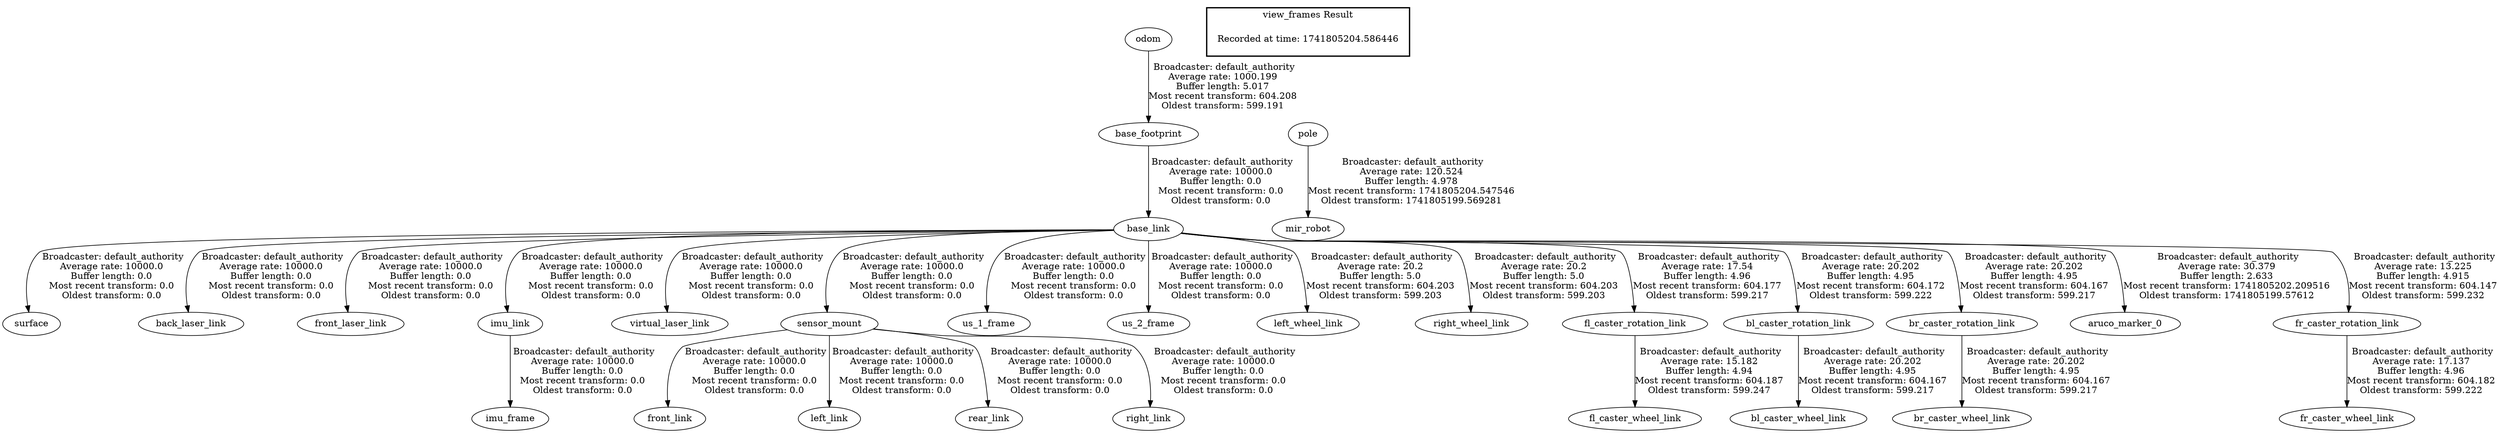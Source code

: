 digraph G {
"odom" -> "base_footprint"[label=" Broadcaster: default_authority\nAverage rate: 1000.199\nBuffer length: 5.017\nMost recent transform: 604.208\nOldest transform: 599.191\n"];
"base_footprint" -> "base_link"[label=" Broadcaster: default_authority\nAverage rate: 10000.0\nBuffer length: 0.0\nMost recent transform: 0.0\nOldest transform: 0.0\n"];
"base_link" -> "surface"[label=" Broadcaster: default_authority\nAverage rate: 10000.0\nBuffer length: 0.0\nMost recent transform: 0.0\nOldest transform: 0.0\n"];
"base_link" -> "back_laser_link"[label=" Broadcaster: default_authority\nAverage rate: 10000.0\nBuffer length: 0.0\nMost recent transform: 0.0\nOldest transform: 0.0\n"];
"base_link" -> "front_laser_link"[label=" Broadcaster: default_authority\nAverage rate: 10000.0\nBuffer length: 0.0\nMost recent transform: 0.0\nOldest transform: 0.0\n"];
"base_link" -> "imu_link"[label=" Broadcaster: default_authority\nAverage rate: 10000.0\nBuffer length: 0.0\nMost recent transform: 0.0\nOldest transform: 0.0\n"];
"base_link" -> "virtual_laser_link"[label=" Broadcaster: default_authority\nAverage rate: 10000.0\nBuffer length: 0.0\nMost recent transform: 0.0\nOldest transform: 0.0\n"];
"sensor_mount" -> "front_link"[label=" Broadcaster: default_authority\nAverage rate: 10000.0\nBuffer length: 0.0\nMost recent transform: 0.0\nOldest transform: 0.0\n"];
"base_link" -> "sensor_mount"[label=" Broadcaster: default_authority\nAverage rate: 10000.0\nBuffer length: 0.0\nMost recent transform: 0.0\nOldest transform: 0.0\n"];
"imu_link" -> "imu_frame"[label=" Broadcaster: default_authority\nAverage rate: 10000.0\nBuffer length: 0.0\nMost recent transform: 0.0\nOldest transform: 0.0\n"];
"sensor_mount" -> "left_link"[label=" Broadcaster: default_authority\nAverage rate: 10000.0\nBuffer length: 0.0\nMost recent transform: 0.0\nOldest transform: 0.0\n"];
"sensor_mount" -> "rear_link"[label=" Broadcaster: default_authority\nAverage rate: 10000.0\nBuffer length: 0.0\nMost recent transform: 0.0\nOldest transform: 0.0\n"];
"sensor_mount" -> "right_link"[label=" Broadcaster: default_authority\nAverage rate: 10000.0\nBuffer length: 0.0\nMost recent transform: 0.0\nOldest transform: 0.0\n"];
"base_link" -> "us_1_frame"[label=" Broadcaster: default_authority\nAverage rate: 10000.0\nBuffer length: 0.0\nMost recent transform: 0.0\nOldest transform: 0.0\n"];
"base_link" -> "us_2_frame"[label=" Broadcaster: default_authority\nAverage rate: 10000.0\nBuffer length: 0.0\nMost recent transform: 0.0\nOldest transform: 0.0\n"];
"base_link" -> "left_wheel_link"[label=" Broadcaster: default_authority\nAverage rate: 20.2\nBuffer length: 5.0\nMost recent transform: 604.203\nOldest transform: 599.203\n"];
"base_link" -> "right_wheel_link"[label=" Broadcaster: default_authority\nAverage rate: 20.2\nBuffer length: 5.0\nMost recent transform: 604.203\nOldest transform: 599.203\n"];
"pole" -> "mir_robot"[label=" Broadcaster: default_authority\nAverage rate: 120.524\nBuffer length: 4.978\nMost recent transform: 1741805204.547546\nOldest transform: 1741805199.569281\n"];
"base_link" -> "fl_caster_rotation_link"[label=" Broadcaster: default_authority\nAverage rate: 17.54\nBuffer length: 4.96\nMost recent transform: 604.177\nOldest transform: 599.217\n"];
"bl_caster_rotation_link" -> "bl_caster_wheel_link"[label=" Broadcaster: default_authority\nAverage rate: 20.202\nBuffer length: 4.95\nMost recent transform: 604.167\nOldest transform: 599.217\n"];
"base_link" -> "bl_caster_rotation_link"[label=" Broadcaster: default_authority\nAverage rate: 20.202\nBuffer length: 4.95\nMost recent transform: 604.172\nOldest transform: 599.222\n"];
"base_link" -> "br_caster_rotation_link"[label=" Broadcaster: default_authority\nAverage rate: 20.202\nBuffer length: 4.95\nMost recent transform: 604.167\nOldest transform: 599.217\n"];
"br_caster_rotation_link" -> "br_caster_wheel_link"[label=" Broadcaster: default_authority\nAverage rate: 20.202\nBuffer length: 4.95\nMost recent transform: 604.167\nOldest transform: 599.217\n"];
"base_link" -> "aruco_marker_0"[label=" Broadcaster: default_authority\nAverage rate: 30.379\nBuffer length: 2.633\nMost recent transform: 1741805202.209516\nOldest transform: 1741805199.57612\n"];
"fr_caster_rotation_link" -> "fr_caster_wheel_link"[label=" Broadcaster: default_authority\nAverage rate: 17.137\nBuffer length: 4.96\nMost recent transform: 604.182\nOldest transform: 599.222\n"];
"base_link" -> "fr_caster_rotation_link"[label=" Broadcaster: default_authority\nAverage rate: 13.225\nBuffer length: 4.915\nMost recent transform: 604.147\nOldest transform: 599.232\n"];
"fl_caster_rotation_link" -> "fl_caster_wheel_link"[label=" Broadcaster: default_authority\nAverage rate: 15.182\nBuffer length: 4.94\nMost recent transform: 604.187\nOldest transform: 599.247\n"];
edge [style=invis];
 subgraph cluster_legend { style=bold; color=black; label ="view_frames Result";
"Recorded at time: 1741805204.586446"[ shape=plaintext ] ;
}->"pole";
}